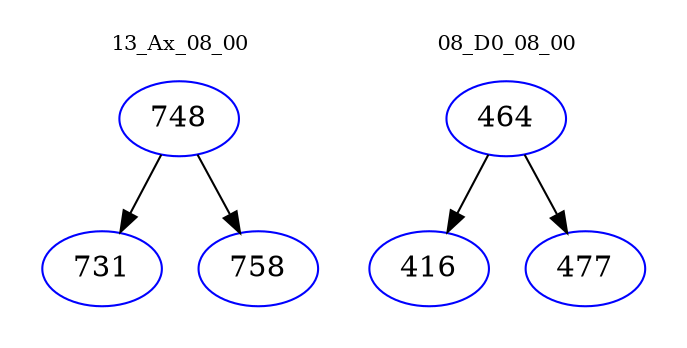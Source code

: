 digraph{
subgraph cluster_0 {
color = white
label = "13_Ax_08_00";
fontsize=10;
T0_748 [label="748", color="blue"]
T0_748 -> T0_731 [color="black"]
T0_731 [label="731", color="blue"]
T0_748 -> T0_758 [color="black"]
T0_758 [label="758", color="blue"]
}
subgraph cluster_1 {
color = white
label = "08_D0_08_00";
fontsize=10;
T1_464 [label="464", color="blue"]
T1_464 -> T1_416 [color="black"]
T1_416 [label="416", color="blue"]
T1_464 -> T1_477 [color="black"]
T1_477 [label="477", color="blue"]
}
}
